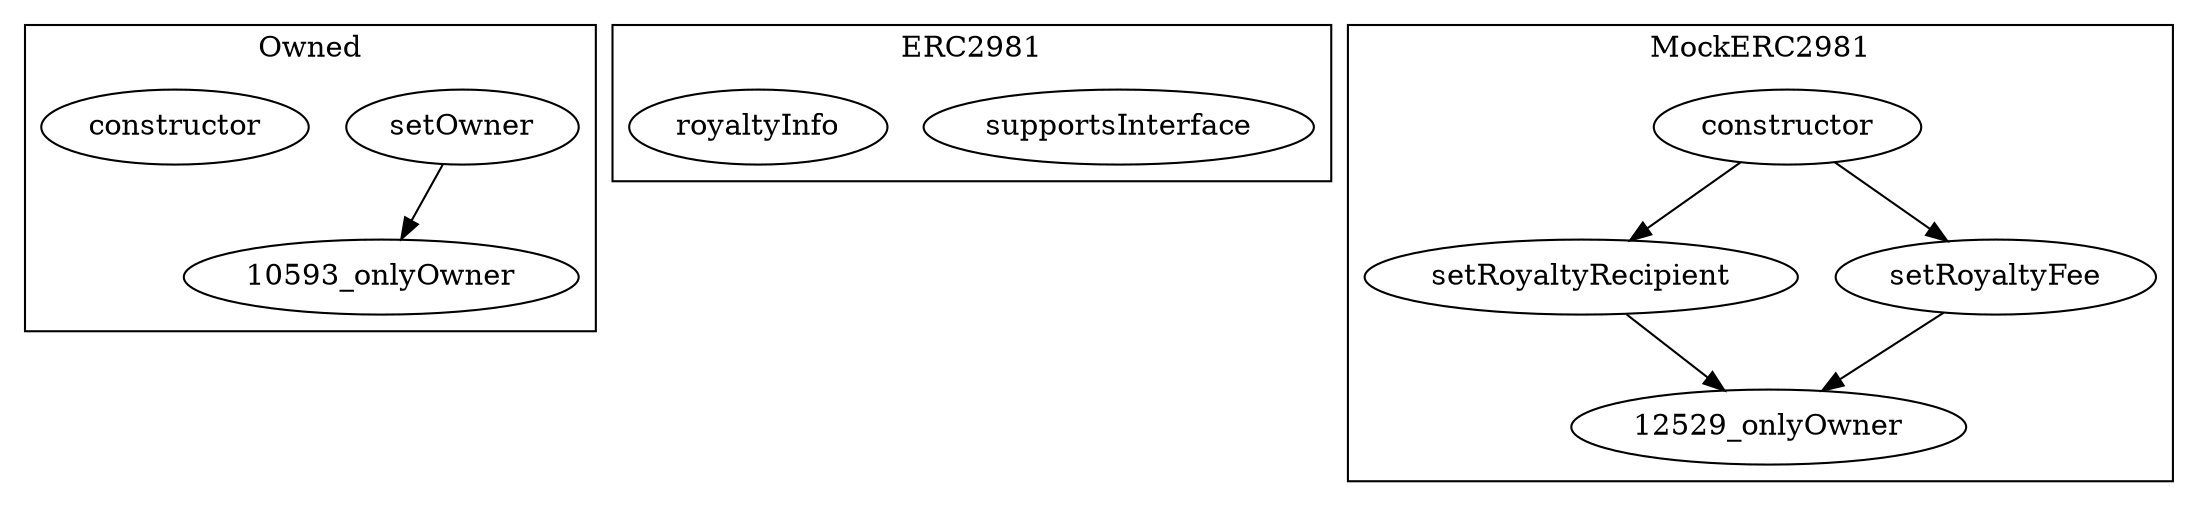 strict digraph {
subgraph cluster_10593_Owned {
label = "Owned"
"10593_setOwner" [label="setOwner"]
"10593_constructor" [label="constructor"]
"10593_setOwner" -> "10593_onlyOwner"
}subgraph cluster_24843_ERC2981 {
label = "ERC2981"
"24843_supportsInterface" [label="supportsInterface"]
"24843_royaltyInfo" [label="royaltyInfo"]
}subgraph cluster_12529_MockERC2981 {
label = "MockERC2981"
"12529_setRoyaltyRecipient" [label="setRoyaltyRecipient"]
"12529_constructor" [label="constructor"]
"12529_setRoyaltyFee" [label="setRoyaltyFee"]
"12529_setRoyaltyFee" -> "12529_onlyOwner"
"12529_constructor" -> "12529_setRoyaltyFee"
"12529_setRoyaltyRecipient" -> "12529_onlyOwner"
"12529_constructor" -> "12529_setRoyaltyRecipient"
}subgraph cluster_solidity {
label = "[Solidity]"
}
}